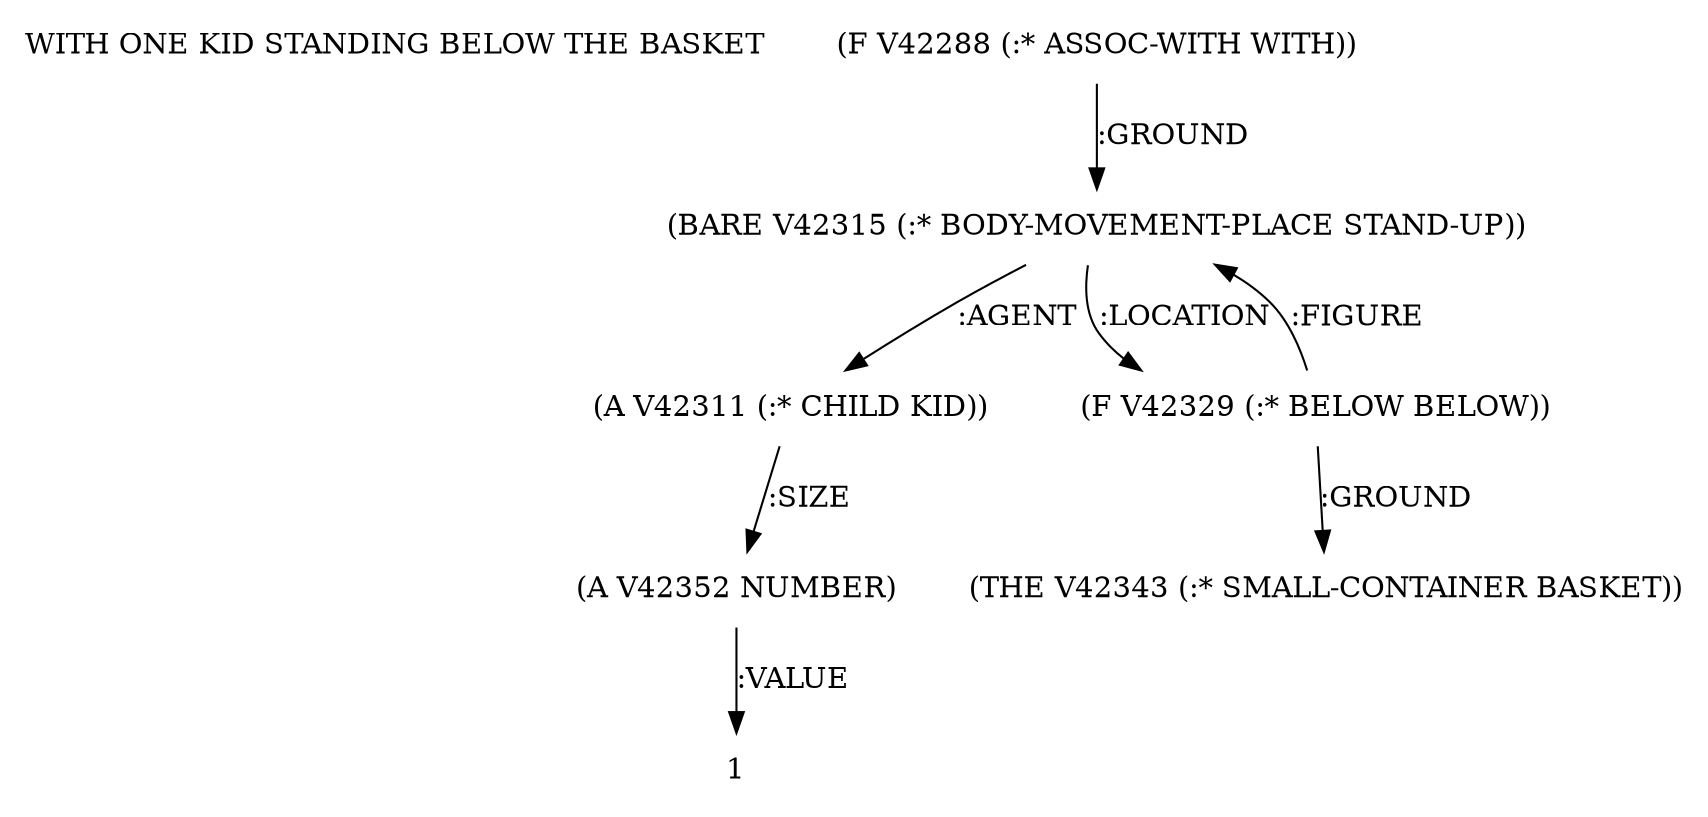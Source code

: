 digraph Terms {
  node [shape=none]
  "WITH ONE KID STANDING BELOW THE BASKET"
  "V42288" [label="(F V42288 (:* ASSOC-WITH WITH))"]
  "V42288" -> "V42315" [label=":GROUND"]
  "V42315" [label="(BARE V42315 (:* BODY-MOVEMENT-PLACE STAND-UP))"]
  "V42315" -> "V42311" [label=":AGENT"]
  "V42315" -> "V42329" [label=":LOCATION"]
  "V42311" [label="(A V42311 (:* CHILD KID))"]
  "V42311" -> "V42352" [label=":SIZE"]
  "V42352" [label="(A V42352 NUMBER)"]
  "V42352" -> "NT51199" [label=":VALUE"]
  "NT51199" [label="1"]
  "V42329" [label="(F V42329 (:* BELOW BELOW))"]
  "V42329" -> "V42343" [label=":GROUND"]
  "V42329" -> "V42315" [label=":FIGURE"]
  "V42343" [label="(THE V42343 (:* SMALL-CONTAINER BASKET))"]
}
